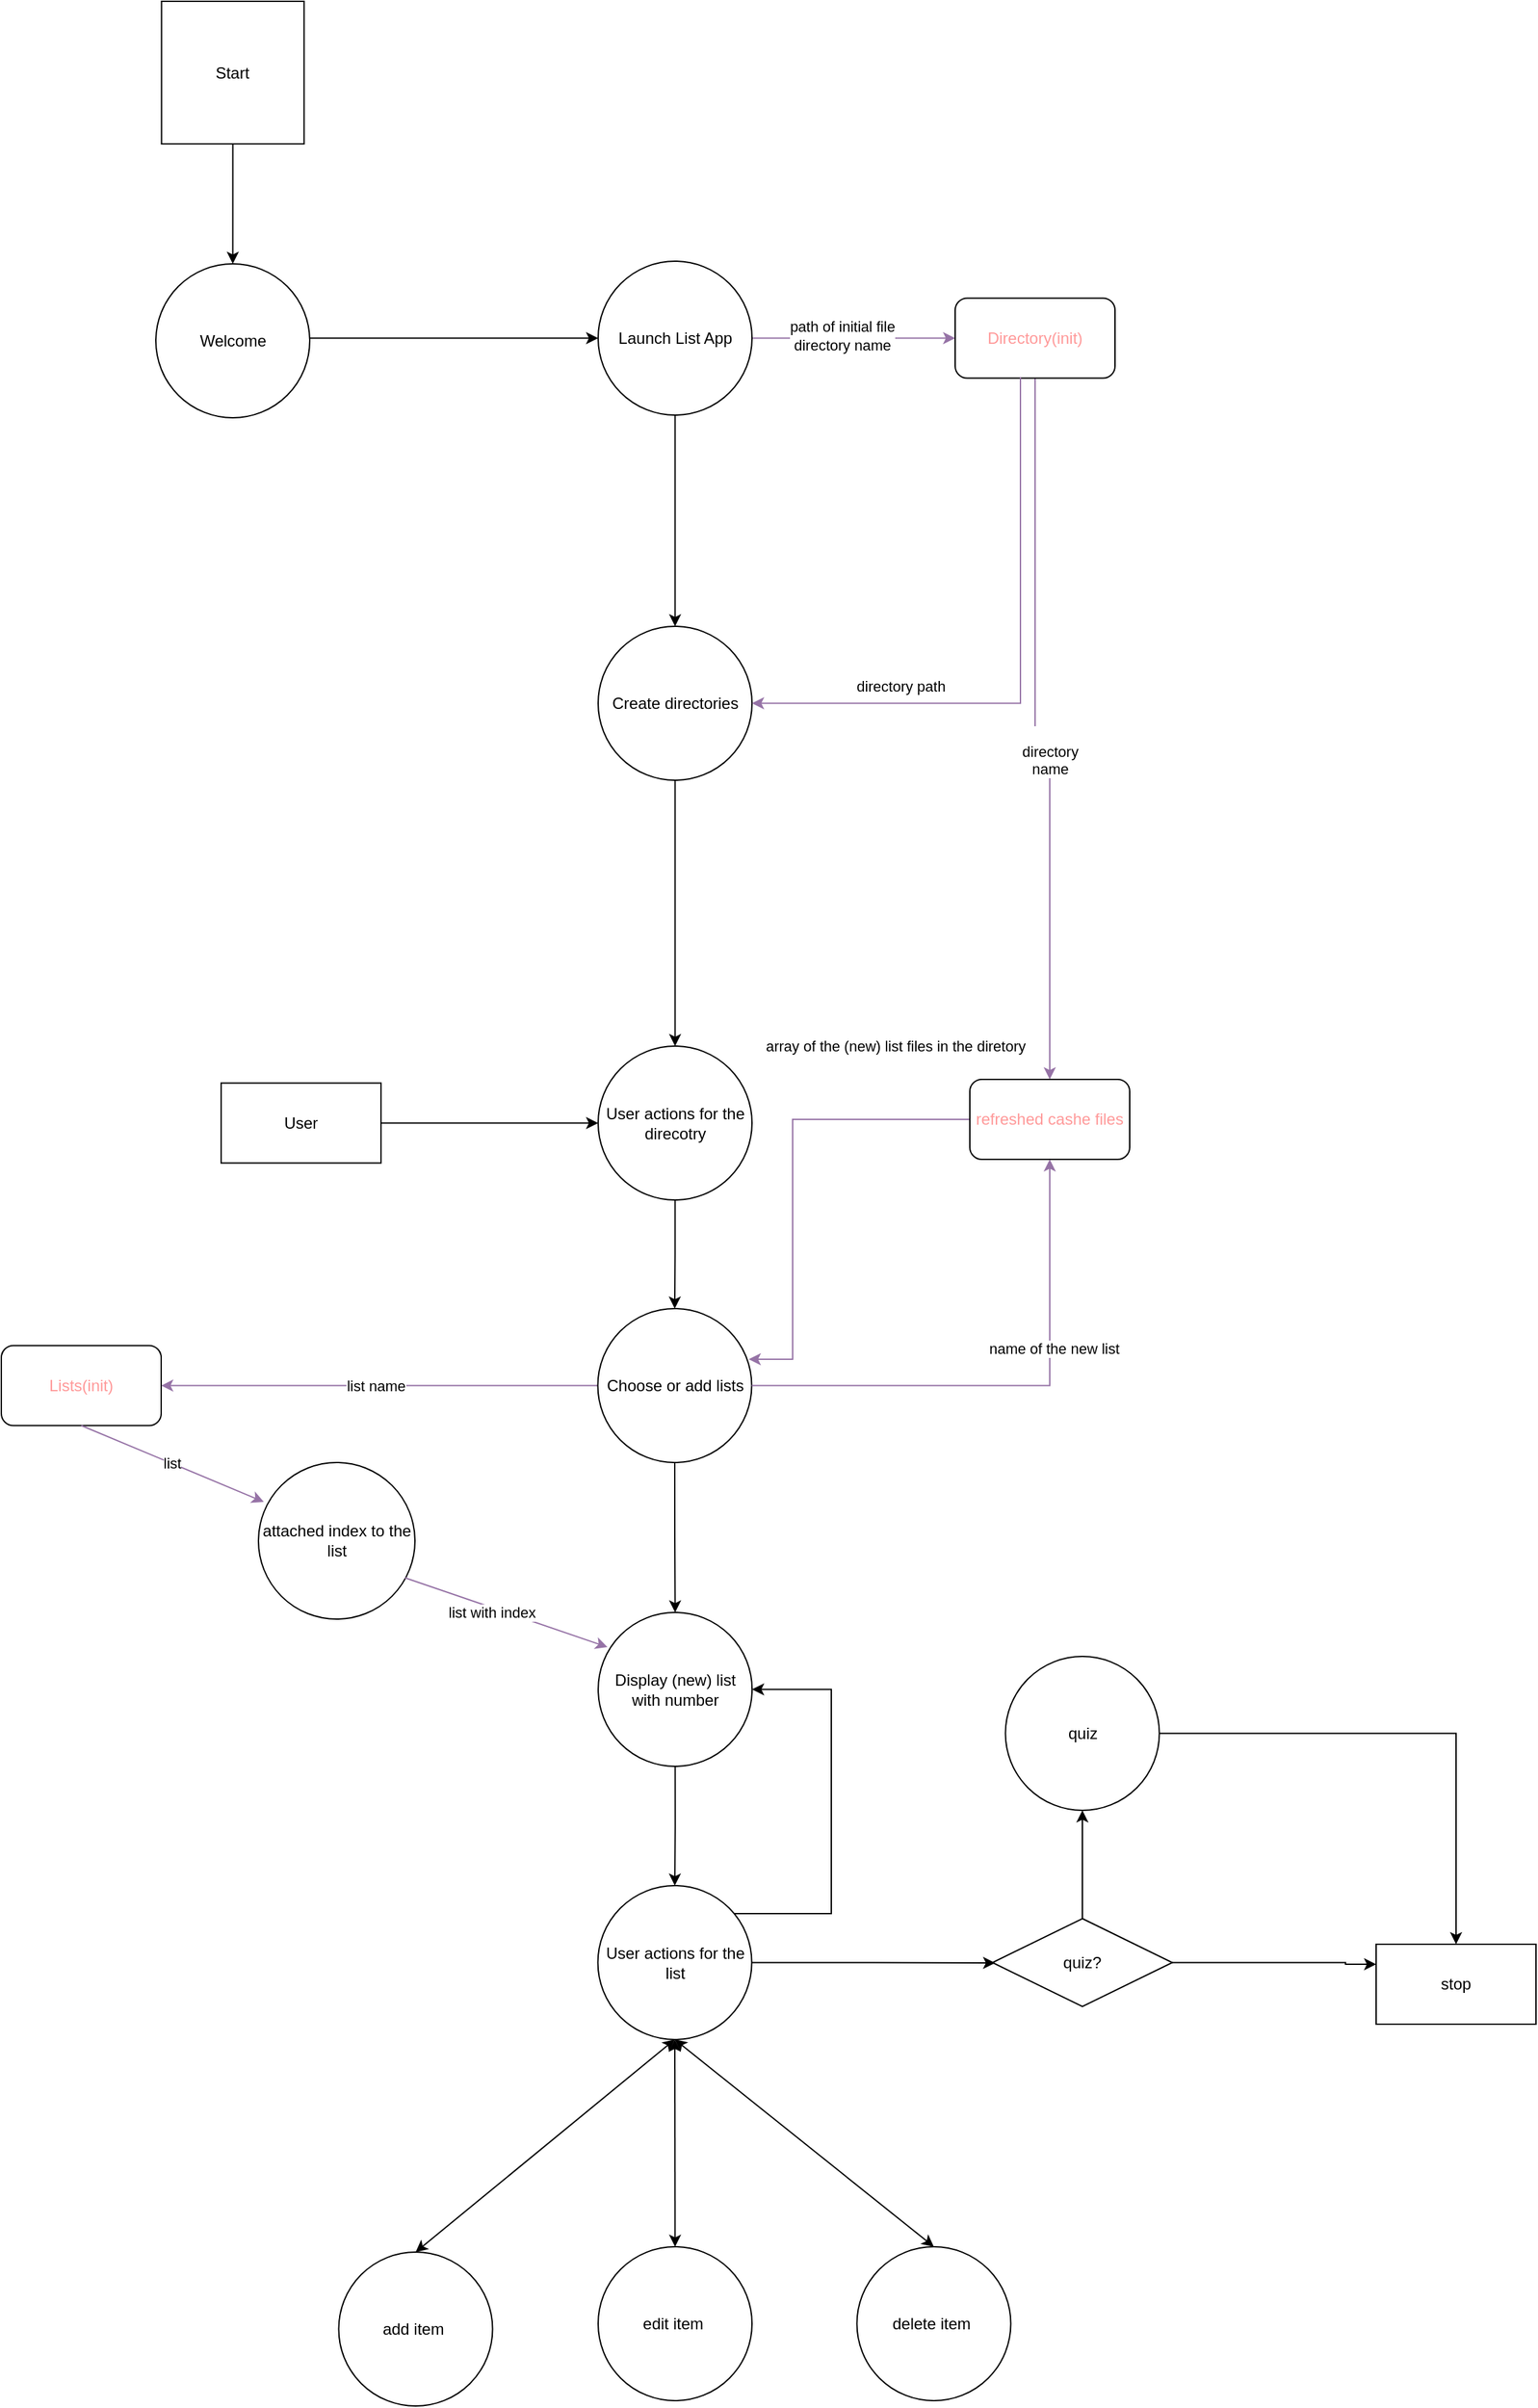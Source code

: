 <mxfile version="13.7.9" type="device"><diagram id="lWG_yLUTCgvaKRyJzsjB" name="Page-1"><mxGraphModel dx="1903" dy="1754" grid="0" gridSize="10" guides="1" tooltips="1" connect="1" arrows="1" fold="1" page="0" pageScale="1" pageWidth="1169" pageHeight="1654" math="0" shadow="0"><root><mxCell id="0"/><mxCell id="1" parent="0"/><mxCell id="Ue7SS0yiHKeA5fA0UAIb-2" style="edgeStyle=orthogonalEdgeStyle;rounded=0;orthogonalLoop=1;jettySize=auto;html=1;entryX=0.5;entryY=0;entryDx=0;entryDy=0;exitX=0.5;exitY=1;exitDx=0;exitDy=0;" parent="1" source="Ue7SS0yiHKeA5fA0UAIb-1" target="Ue7SS0yiHKeA5fA0UAIb-3" edge="1"><mxGeometry relative="1" as="geometry"><mxPoint x="922" y="318.5" as="targetPoint"/><mxPoint x="966" y="135" as="sourcePoint"/><Array as="points"><mxPoint x="976" y="132"/></Array></mxGeometry></mxCell><mxCell id="Ue7SS0yiHKeA5fA0UAIb-1" value="Start" style="whiteSpace=wrap;html=1;aspect=fixed;" parent="1" vertex="1"><mxGeometry x="922.25" y="68" width="107" height="107" as="geometry"/></mxCell><mxCell id="Ue7SS0yiHKeA5fA0UAIb-10" value="" style="edgeStyle=orthogonalEdgeStyle;rounded=0;orthogonalLoop=1;jettySize=auto;html=1;exitX=1;exitY=0.5;exitDx=0;exitDy=0;entryX=0;entryY=0.5;entryDx=0;entryDy=0;" parent="1" source="Ue7SS0yiHKeA5fA0UAIb-3" target="Ue7SS0yiHKeA5fA0UAIb-28" edge="1"><mxGeometry relative="1" as="geometry"><mxPoint x="975.75" y="487" as="targetPoint"/><Array as="points"><mxPoint x="976" y="323"/></Array></mxGeometry></mxCell><mxCell id="Ue7SS0yiHKeA5fA0UAIb-3" value="Welcome" style="ellipse;whiteSpace=wrap;html=1;aspect=fixed;" parent="1" vertex="1"><mxGeometry x="918" y="265" width="115.5" height="115.5" as="geometry"/></mxCell><mxCell id="Ue7SS0yiHKeA5fA0UAIb-50" value="" style="edgeStyle=orthogonalEdgeStyle;rounded=0;orthogonalLoop=1;jettySize=auto;html=1;entryX=0;entryY=0.5;entryDx=0;entryDy=0;fillColor=#e1d5e7;strokeColor=#9673a6;" parent="1" source="Ue7SS0yiHKeA5fA0UAIb-28" target="Ue7SS0yiHKeA5fA0UAIb-44" edge="1"><mxGeometry relative="1" as="geometry"><mxPoint x="1445.5" y="320.75" as="targetPoint"/></mxGeometry></mxCell><mxCell id="Ue7SS0yiHKeA5fA0UAIb-54" value="path of initial file&lt;br&gt;directory name" style="edgeLabel;html=1;align=center;verticalAlign=middle;resizable=0;points=[];" parent="Ue7SS0yiHKeA5fA0UAIb-50" vertex="1" connectable="0"><mxGeometry x="0.001" y="9" relative="1" as="geometry"><mxPoint x="-9" y="7" as="offset"/></mxGeometry></mxCell><mxCell id="Ue7SS0yiHKeA5fA0UAIb-68" value="" style="edgeStyle=orthogonalEdgeStyle;rounded=0;orthogonalLoop=1;jettySize=auto;html=1;" parent="1" source="Ue7SS0yiHKeA5fA0UAIb-28" target="Ue7SS0yiHKeA5fA0UAIb-56" edge="1"><mxGeometry relative="1" as="geometry"/></mxCell><mxCell id="Ue7SS0yiHKeA5fA0UAIb-28" value="Launch List App" style="ellipse;whiteSpace=wrap;html=1;aspect=fixed;" parent="1" vertex="1"><mxGeometry x="1250" y="263" width="115.5" height="115.5" as="geometry"/></mxCell><mxCell id="Ue7SS0yiHKeA5fA0UAIb-63" value="" style="edgeStyle=orthogonalEdgeStyle;rounded=0;orthogonalLoop=1;jettySize=auto;html=1;entryX=0.5;entryY=0;entryDx=0;entryDy=0;fillColor=#e1d5e7;strokeColor=#9673a6;" parent="1" source="Ue7SS0yiHKeA5fA0UAIb-44" target="Ue7SS0yiHKeA5fA0UAIb-85" edge="1"><mxGeometry relative="1" as="geometry"><mxPoint x="1578" y="852.0" as="targetPoint"/></mxGeometry></mxCell><mxCell id="Ue7SS0yiHKeA5fA0UAIb-134" value="&lt;br&gt;directory&lt;br&gt;name" style="edgeLabel;html=1;align=center;verticalAlign=middle;resizable=0;points=[];" parent="Ue7SS0yiHKeA5fA0UAIb-63" vertex="1" connectable="0"><mxGeometry x="0.082" relative="1" as="geometry"><mxPoint as="offset"/></mxGeometry></mxCell><mxCell id="Ue7SS0yiHKeA5fA0UAIb-44" value="&lt;font color=&quot;#ff9999&quot;&gt;Directory(init)&lt;/font&gt;" style="rounded=1;whiteSpace=wrap;html=1;" parent="1" vertex="1"><mxGeometry x="1518" y="290.75" width="120" height="60" as="geometry"/></mxCell><mxCell id="Ue7SS0yiHKeA5fA0UAIb-71" value="" style="edgeStyle=orthogonalEdgeStyle;rounded=0;orthogonalLoop=1;jettySize=auto;html=1;" parent="1" source="Ue7SS0yiHKeA5fA0UAIb-56" target="Ue7SS0yiHKeA5fA0UAIb-70" edge="1"><mxGeometry relative="1" as="geometry"/></mxCell><mxCell id="Ue7SS0yiHKeA5fA0UAIb-56" value="Create directories" style="ellipse;whiteSpace=wrap;html=1;aspect=fixed;" parent="1" vertex="1"><mxGeometry x="1250" y="537" width="115.5" height="115.5" as="geometry"/></mxCell><mxCell id="Ue7SS0yiHKeA5fA0UAIb-65" value="" style="edgeStyle=orthogonalEdgeStyle;rounded=0;orthogonalLoop=1;jettySize=auto;html=1;fillColor=#e1d5e7;strokeColor=#9673a6;entryX=1;entryY=0.5;entryDx=0;entryDy=0;" parent="1" target="Ue7SS0yiHKeA5fA0UAIb-56" edge="1"><mxGeometry relative="1" as="geometry"><mxPoint x="1567" y="350" as="sourcePoint"/><mxPoint x="1366" y="559" as="targetPoint"/><Array as="points"><mxPoint x="1567" y="595"/></Array></mxGeometry></mxCell><mxCell id="Ue7SS0yiHKeA5fA0UAIb-66" value="directory path" style="edgeLabel;html=1;align=center;verticalAlign=middle;resizable=0;points=[];" parent="Ue7SS0yiHKeA5fA0UAIb-65" vertex="1" connectable="0"><mxGeometry x="0.456" relative="1" as="geometry"><mxPoint x="-9.8" y="-12.78" as="offset"/></mxGeometry></mxCell><mxCell id="Ue7SS0yiHKeA5fA0UAIb-81" value="" style="edgeStyle=orthogonalEdgeStyle;rounded=0;orthogonalLoop=1;jettySize=auto;html=1;entryX=0.5;entryY=0;entryDx=0;entryDy=0;" parent="1" source="Ue7SS0yiHKeA5fA0UAIb-70" target="Ue7SS0yiHKeA5fA0UAIb-74" edge="1"><mxGeometry relative="1" as="geometry"><mxPoint x="1307.75" y="1047.5" as="targetPoint"/></mxGeometry></mxCell><mxCell id="Ue7SS0yiHKeA5fA0UAIb-70" value="User actions for the direcotry" style="ellipse;whiteSpace=wrap;html=1;aspect=fixed;" parent="1" vertex="1"><mxGeometry x="1250" y="852" width="115.5" height="115.5" as="geometry"/></mxCell><mxCell id="Ue7SS0yiHKeA5fA0UAIb-91" value="" style="edgeStyle=orthogonalEdgeStyle;rounded=0;orthogonalLoop=1;jettySize=auto;html=1;fillColor=#e1d5e7;strokeColor=#9673a6;" parent="1" source="Ue7SS0yiHKeA5fA0UAIb-74" target="Ue7SS0yiHKeA5fA0UAIb-90" edge="1"><mxGeometry relative="1" as="geometry"/></mxCell><mxCell id="Ue7SS0yiHKeA5fA0UAIb-92" value="list name" style="edgeLabel;html=1;align=center;verticalAlign=middle;resizable=0;points=[];" parent="Ue7SS0yiHKeA5fA0UAIb-91" vertex="1" connectable="0"><mxGeometry x="0.002" y="22" relative="1" as="geometry"><mxPoint x="-2.63" y="-22.07" as="offset"/></mxGeometry></mxCell><mxCell id="Ue7SS0yiHKeA5fA0UAIb-147" value="" style="edgeStyle=orthogonalEdgeStyle;rounded=0;orthogonalLoop=1;jettySize=auto;html=1;" parent="1" source="Ue7SS0yiHKeA5fA0UAIb-74" target="Ue7SS0yiHKeA5fA0UAIb-93" edge="1"><mxGeometry relative="1" as="geometry"/></mxCell><mxCell id="Ue7SS0yiHKeA5fA0UAIb-74" value="Choose or add lists" style="ellipse;whiteSpace=wrap;html=1;aspect=fixed;" parent="1" vertex="1"><mxGeometry x="1249.75" y="1049" width="115.5" height="115.5" as="geometry"/></mxCell><mxCell id="Ue7SS0yiHKeA5fA0UAIb-77" value="" style="edgeStyle=orthogonalEdgeStyle;rounded=0;orthogonalLoop=1;jettySize=auto;html=1;entryX=0;entryY=0.5;entryDx=0;entryDy=0;" parent="1" source="Ue7SS0yiHKeA5fA0UAIb-75" target="Ue7SS0yiHKeA5fA0UAIb-70" edge="1"><mxGeometry relative="1" as="geometry"><mxPoint x="1127" y="910" as="targetPoint"/></mxGeometry></mxCell><mxCell id="Ue7SS0yiHKeA5fA0UAIb-75" value="User" style="rounded=0;whiteSpace=wrap;html=1;strokeColor=#000000;fillColor=none;" parent="1" vertex="1"><mxGeometry x="967" y="879.75" width="120" height="60" as="geometry"/></mxCell><mxCell id="Ue7SS0yiHKeA5fA0UAIb-138" style="edgeStyle=orthogonalEdgeStyle;rounded=0;orthogonalLoop=1;jettySize=auto;html=1;fillColor=#e1d5e7;strokeColor=#9673a6;entryX=0.981;entryY=0.329;entryDx=0;entryDy=0;entryPerimeter=0;" parent="1" source="Ue7SS0yiHKeA5fA0UAIb-85" target="Ue7SS0yiHKeA5fA0UAIb-74" edge="1"><mxGeometry relative="1" as="geometry"><Array as="points"><mxPoint x="1396" y="907"/><mxPoint x="1396" y="1087"/></Array></mxGeometry></mxCell><mxCell id="Ue7SS0yiHKeA5fA0UAIb-139" value="array of the (new) list files in the diretory" style="edgeLabel;html=1;align=center;verticalAlign=middle;resizable=0;points=[];" parent="Ue7SS0yiHKeA5fA0UAIb-138" vertex="1" connectable="0"><mxGeometry x="-0.328" y="3" relative="1" as="geometry"><mxPoint x="59.67" y="-58" as="offset"/></mxGeometry></mxCell><mxCell id="Ue7SS0yiHKeA5fA0UAIb-85" value="&lt;font color=&quot;#ff9999&quot;&gt;refreshed cashe files&lt;/font&gt;" style="rounded=1;whiteSpace=wrap;html=1;strokeColor=#000000;fillColor=none;" parent="1" vertex="1"><mxGeometry x="1529" y="877" width="120" height="60" as="geometry"/></mxCell><mxCell id="Ue7SS0yiHKeA5fA0UAIb-90" value="&lt;font color=&quot;#ff9999&quot;&gt;Lists(init)&lt;/font&gt;" style="rounded=1;whiteSpace=wrap;html=1;strokeColor=#000000;fillColor=none;" parent="1" vertex="1"><mxGeometry x="802" y="1076.75" width="120" height="60" as="geometry"/></mxCell><mxCell id="Ue7SS0yiHKeA5fA0UAIb-105" value="" style="edgeStyle=orthogonalEdgeStyle;rounded=0;orthogonalLoop=1;jettySize=auto;html=1;" parent="1" source="Ue7SS0yiHKeA5fA0UAIb-93" target="Ue7SS0yiHKeA5fA0UAIb-99" edge="1"><mxGeometry relative="1" as="geometry"/></mxCell><mxCell id="Ue7SS0yiHKeA5fA0UAIb-93" value="Display (new) list with number" style="ellipse;whiteSpace=wrap;html=1;aspect=fixed;" parent="1" vertex="1"><mxGeometry x="1250.05" y="1277" width="115.5" height="115.5" as="geometry"/></mxCell><mxCell id="Ue7SS0yiHKeA5fA0UAIb-98" value="edit item&amp;nbsp;" style="ellipse;whiteSpace=wrap;html=1;aspect=fixed;" parent="1" vertex="1"><mxGeometry x="1250" y="1753" width="115.5" height="115.5" as="geometry"/></mxCell><mxCell id="Ue7SS0yiHKeA5fA0UAIb-150" style="edgeStyle=orthogonalEdgeStyle;rounded=0;orthogonalLoop=1;jettySize=auto;html=1;entryX=1;entryY=0.5;entryDx=0;entryDy=0;" parent="1" source="Ue7SS0yiHKeA5fA0UAIb-99" target="Ue7SS0yiHKeA5fA0UAIb-93" edge="1"><mxGeometry relative="1" as="geometry"><mxPoint x="1425" y="1142" as="targetPoint"/><Array as="points"><mxPoint x="1425" y="1503"/><mxPoint x="1425" y="1335"/></Array></mxGeometry></mxCell><mxCell id="Ue7SS0yiHKeA5fA0UAIb-168" value="" style="edgeStyle=orthogonalEdgeStyle;rounded=0;orthogonalLoop=1;jettySize=auto;html=1;" parent="1" source="Ue7SS0yiHKeA5fA0UAIb-99" edge="1"><mxGeometry relative="1" as="geometry"><mxPoint x="1548" y="1540" as="targetPoint"/></mxGeometry></mxCell><mxCell id="Ue7SS0yiHKeA5fA0UAIb-99" value="User actions for the list" style="ellipse;whiteSpace=wrap;html=1;aspect=fixed;" parent="1" vertex="1"><mxGeometry x="1249.8" y="1482" width="115.5" height="115.5" as="geometry"/></mxCell><mxCell id="Ue7SS0yiHKeA5fA0UAIb-106" value="delete item&amp;nbsp;" style="ellipse;whiteSpace=wrap;html=1;aspect=fixed;" parent="1" vertex="1"><mxGeometry x="1444.25" y="1753" width="115.5" height="115.5" as="geometry"/></mxCell><mxCell id="Ue7SS0yiHKeA5fA0UAIb-128" style="edgeStyle=orthogonalEdgeStyle;rounded=0;orthogonalLoop=1;jettySize=auto;html=1;entryX=0.5;entryY=1;entryDx=0;entryDy=0;" parent="1" source="Ue7SS0yiHKeA5fA0UAIb-124" target="Ue7SS0yiHKeA5fA0UAIb-131" edge="1"><mxGeometry relative="1" as="geometry"><mxPoint x="1613.5" y="1720" as="targetPoint"/></mxGeometry></mxCell><mxCell id="Ue7SS0yiHKeA5fA0UAIb-129" style="edgeStyle=orthogonalEdgeStyle;rounded=0;orthogonalLoop=1;jettySize=auto;html=1;entryX=0;entryY=0.25;entryDx=0;entryDy=0;" parent="1" source="Ue7SS0yiHKeA5fA0UAIb-124" target="Ue7SS0yiHKeA5fA0UAIb-130" edge="1"><mxGeometry relative="1" as="geometry"><mxPoint x="1812.5" y="1544.0" as="targetPoint"/><Array as="points"><mxPoint x="1811" y="1540"/></Array></mxGeometry></mxCell><mxCell id="Ue7SS0yiHKeA5fA0UAIb-124" value="quiz?" style="rhombus;whiteSpace=wrap;html=1;strokeColor=#000000;fillColor=none;" parent="1" vertex="1"><mxGeometry x="1546" y="1506.75" width="135" height="66" as="geometry"/></mxCell><mxCell id="Ue7SS0yiHKeA5fA0UAIb-130" value="stop" style="rounded=0;whiteSpace=wrap;html=1;strokeColor=#000000;fillColor=none;" parent="1" vertex="1"><mxGeometry x="1834" y="1526" width="120" height="60" as="geometry"/></mxCell><mxCell id="Ue7SS0yiHKeA5fA0UAIb-132" style="edgeStyle=orthogonalEdgeStyle;rounded=0;orthogonalLoop=1;jettySize=auto;html=1;entryX=0.5;entryY=0;entryDx=0;entryDy=0;" parent="1" source="Ue7SS0yiHKeA5fA0UAIb-131" target="Ue7SS0yiHKeA5fA0UAIb-130" edge="1"><mxGeometry relative="1" as="geometry"><mxPoint x="1870.95" y="1512" as="targetPoint"/><Array as="points"><mxPoint x="1894" y="1368"/></Array></mxGeometry></mxCell><mxCell id="Ue7SS0yiHKeA5fA0UAIb-131" value="quiz" style="ellipse;whiteSpace=wrap;html=1;aspect=fixed;" parent="1" vertex="1"><mxGeometry x="1555.75" y="1310" width="115.5" height="115.5" as="geometry"/></mxCell><mxCell id="Ue7SS0yiHKeA5fA0UAIb-143" style="edgeStyle=orthogonalEdgeStyle;rounded=0;orthogonalLoop=1;jettySize=auto;html=1;entryX=0.5;entryY=1;entryDx=0;entryDy=0;fillColor=#e1d5e7;strokeColor=#9673a6;exitX=1;exitY=0.5;exitDx=0;exitDy=0;" parent="1" source="Ue7SS0yiHKeA5fA0UAIb-74" target="Ue7SS0yiHKeA5fA0UAIb-85" edge="1"><mxGeometry relative="1" as="geometry"/></mxCell><mxCell id="Ue7SS0yiHKeA5fA0UAIb-144" value="name of the new list" style="edgeLabel;html=1;align=center;verticalAlign=middle;resizable=0;points=[];" parent="Ue7SS0yiHKeA5fA0UAIb-143" vertex="1" connectable="0"><mxGeometry x="0.274" y="-3" relative="1" as="geometry"><mxPoint y="-1" as="offset"/></mxGeometry></mxCell><mxCell id="Ue7SS0yiHKeA5fA0UAIb-148" value="" style="endArrow=classic;html=1;exitX=0.5;exitY=1;exitDx=0;exitDy=0;fillColor=#e1d5e7;strokeColor=#9673a6;" parent="1" source="Ue7SS0yiHKeA5fA0UAIb-90" edge="1"><mxGeometry width="50" height="50" relative="1" as="geometry"><mxPoint x="1191" y="1279" as="sourcePoint"/><mxPoint x="999" y="1194" as="targetPoint"/></mxGeometry></mxCell><mxCell id="Ue7SS0yiHKeA5fA0UAIb-151" value="list" style="edgeLabel;html=1;align=center;verticalAlign=middle;resizable=0;points=[];" parent="Ue7SS0yiHKeA5fA0UAIb-148" vertex="1" connectable="0"><mxGeometry x="-0.009" relative="1" as="geometry"><mxPoint as="offset"/></mxGeometry></mxCell><mxCell id="Ue7SS0yiHKeA5fA0UAIb-152" value="attached index to the list" style="ellipse;whiteSpace=wrap;html=1;aspect=fixed;strokeColor=#000000;fillColor=none;" parent="1" vertex="1"><mxGeometry x="995" y="1164.5" width="117.5" height="117.5" as="geometry"/></mxCell><mxCell id="Ue7SS0yiHKeA5fA0UAIb-154" value="" style="endArrow=classic;html=1;entryX=0.06;entryY=0.225;entryDx=0;entryDy=0;entryPerimeter=0;exitX=0.936;exitY=0.736;exitDx=0;exitDy=0;exitPerimeter=0;fillColor=#e1d5e7;strokeColor=#9673a6;" parent="1" source="Ue7SS0yiHKeA5fA0UAIb-152" target="Ue7SS0yiHKeA5fA0UAIb-93" edge="1"><mxGeometry width="50" height="50" relative="1" as="geometry"><mxPoint x="1103" y="1257" as="sourcePoint"/><mxPoint x="1153" y="1207" as="targetPoint"/></mxGeometry></mxCell><mxCell id="Ue7SS0yiHKeA5fA0UAIb-155" value="list with index" style="edgeLabel;html=1;align=center;verticalAlign=middle;resizable=0;points=[];" parent="Ue7SS0yiHKeA5fA0UAIb-154" vertex="1" connectable="0"><mxGeometry x="-0.133" y="-3" relative="1" as="geometry"><mxPoint as="offset"/></mxGeometry></mxCell><mxCell id="Ue7SS0yiHKeA5fA0UAIb-156" value="add item&amp;nbsp;" style="ellipse;whiteSpace=wrap;html=1;aspect=fixed;" parent="1" vertex="1"><mxGeometry x="1055.25" y="1757" width="115.5" height="115.5" as="geometry"/></mxCell><mxCell id="Ue7SS0yiHKeA5fA0UAIb-163" value="" style="endArrow=classic;startArrow=classic;html=1;exitX=0.5;exitY=0;exitDx=0;exitDy=0;entryX=0.5;entryY=1;entryDx=0;entryDy=0;" parent="1" source="Ue7SS0yiHKeA5fA0UAIb-156" target="Ue7SS0yiHKeA5fA0UAIb-99" edge="1"><mxGeometry width="50" height="50" relative="1" as="geometry"><mxPoint x="1105" y="1714" as="sourcePoint"/><mxPoint x="1155" y="1664" as="targetPoint"/></mxGeometry></mxCell><mxCell id="Ue7SS0yiHKeA5fA0UAIb-165" value="" style="endArrow=classic;startArrow=classic;html=1;exitX=0.5;exitY=0;exitDx=0;exitDy=0;entryX=0.5;entryY=1;entryDx=0;entryDy=0;" parent="1" source="Ue7SS0yiHKeA5fA0UAIb-98" target="Ue7SS0yiHKeA5fA0UAIb-99" edge="1"><mxGeometry width="50" height="50" relative="1" as="geometry"><mxPoint x="1358" y="1694" as="sourcePoint"/><mxPoint x="1408" y="1644" as="targetPoint"/></mxGeometry></mxCell><mxCell id="Ue7SS0yiHKeA5fA0UAIb-166" value="" style="endArrow=classic;startArrow=classic;html=1;entryX=0.5;entryY=1;entryDx=0;entryDy=0;exitX=0.5;exitY=0;exitDx=0;exitDy=0;" parent="1" source="Ue7SS0yiHKeA5fA0UAIb-106" target="Ue7SS0yiHKeA5fA0UAIb-99" edge="1"><mxGeometry width="50" height="50" relative="1" as="geometry"><mxPoint x="1490" y="1674" as="sourcePoint"/><mxPoint x="1540" y="1624" as="targetPoint"/></mxGeometry></mxCell></root></mxGraphModel></diagram></mxfile>